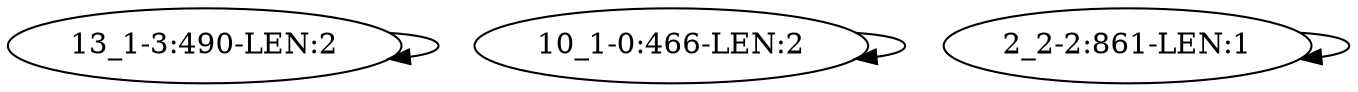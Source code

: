 digraph G {
    "13_1-3:490-LEN:2" -> "13_1-3:490-LEN:2";
    "10_1-0:466-LEN:2" -> "10_1-0:466-LEN:2";
    "2_2-2:861-LEN:1" -> "2_2-2:861-LEN:1";
}
